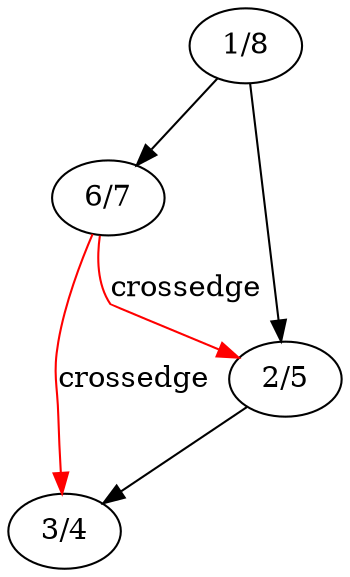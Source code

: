 digraph {
  "1/8"; /* root node */
  "1/8" -> "6/7";
  "1/8" -> "2/5";
  edge [label=crossedge,color=red];
  "6/7" -> "2/5";
  "6/7" -> "3/4";
  edge [label="",color=""];
  "2/5" -> "3/4";
}
